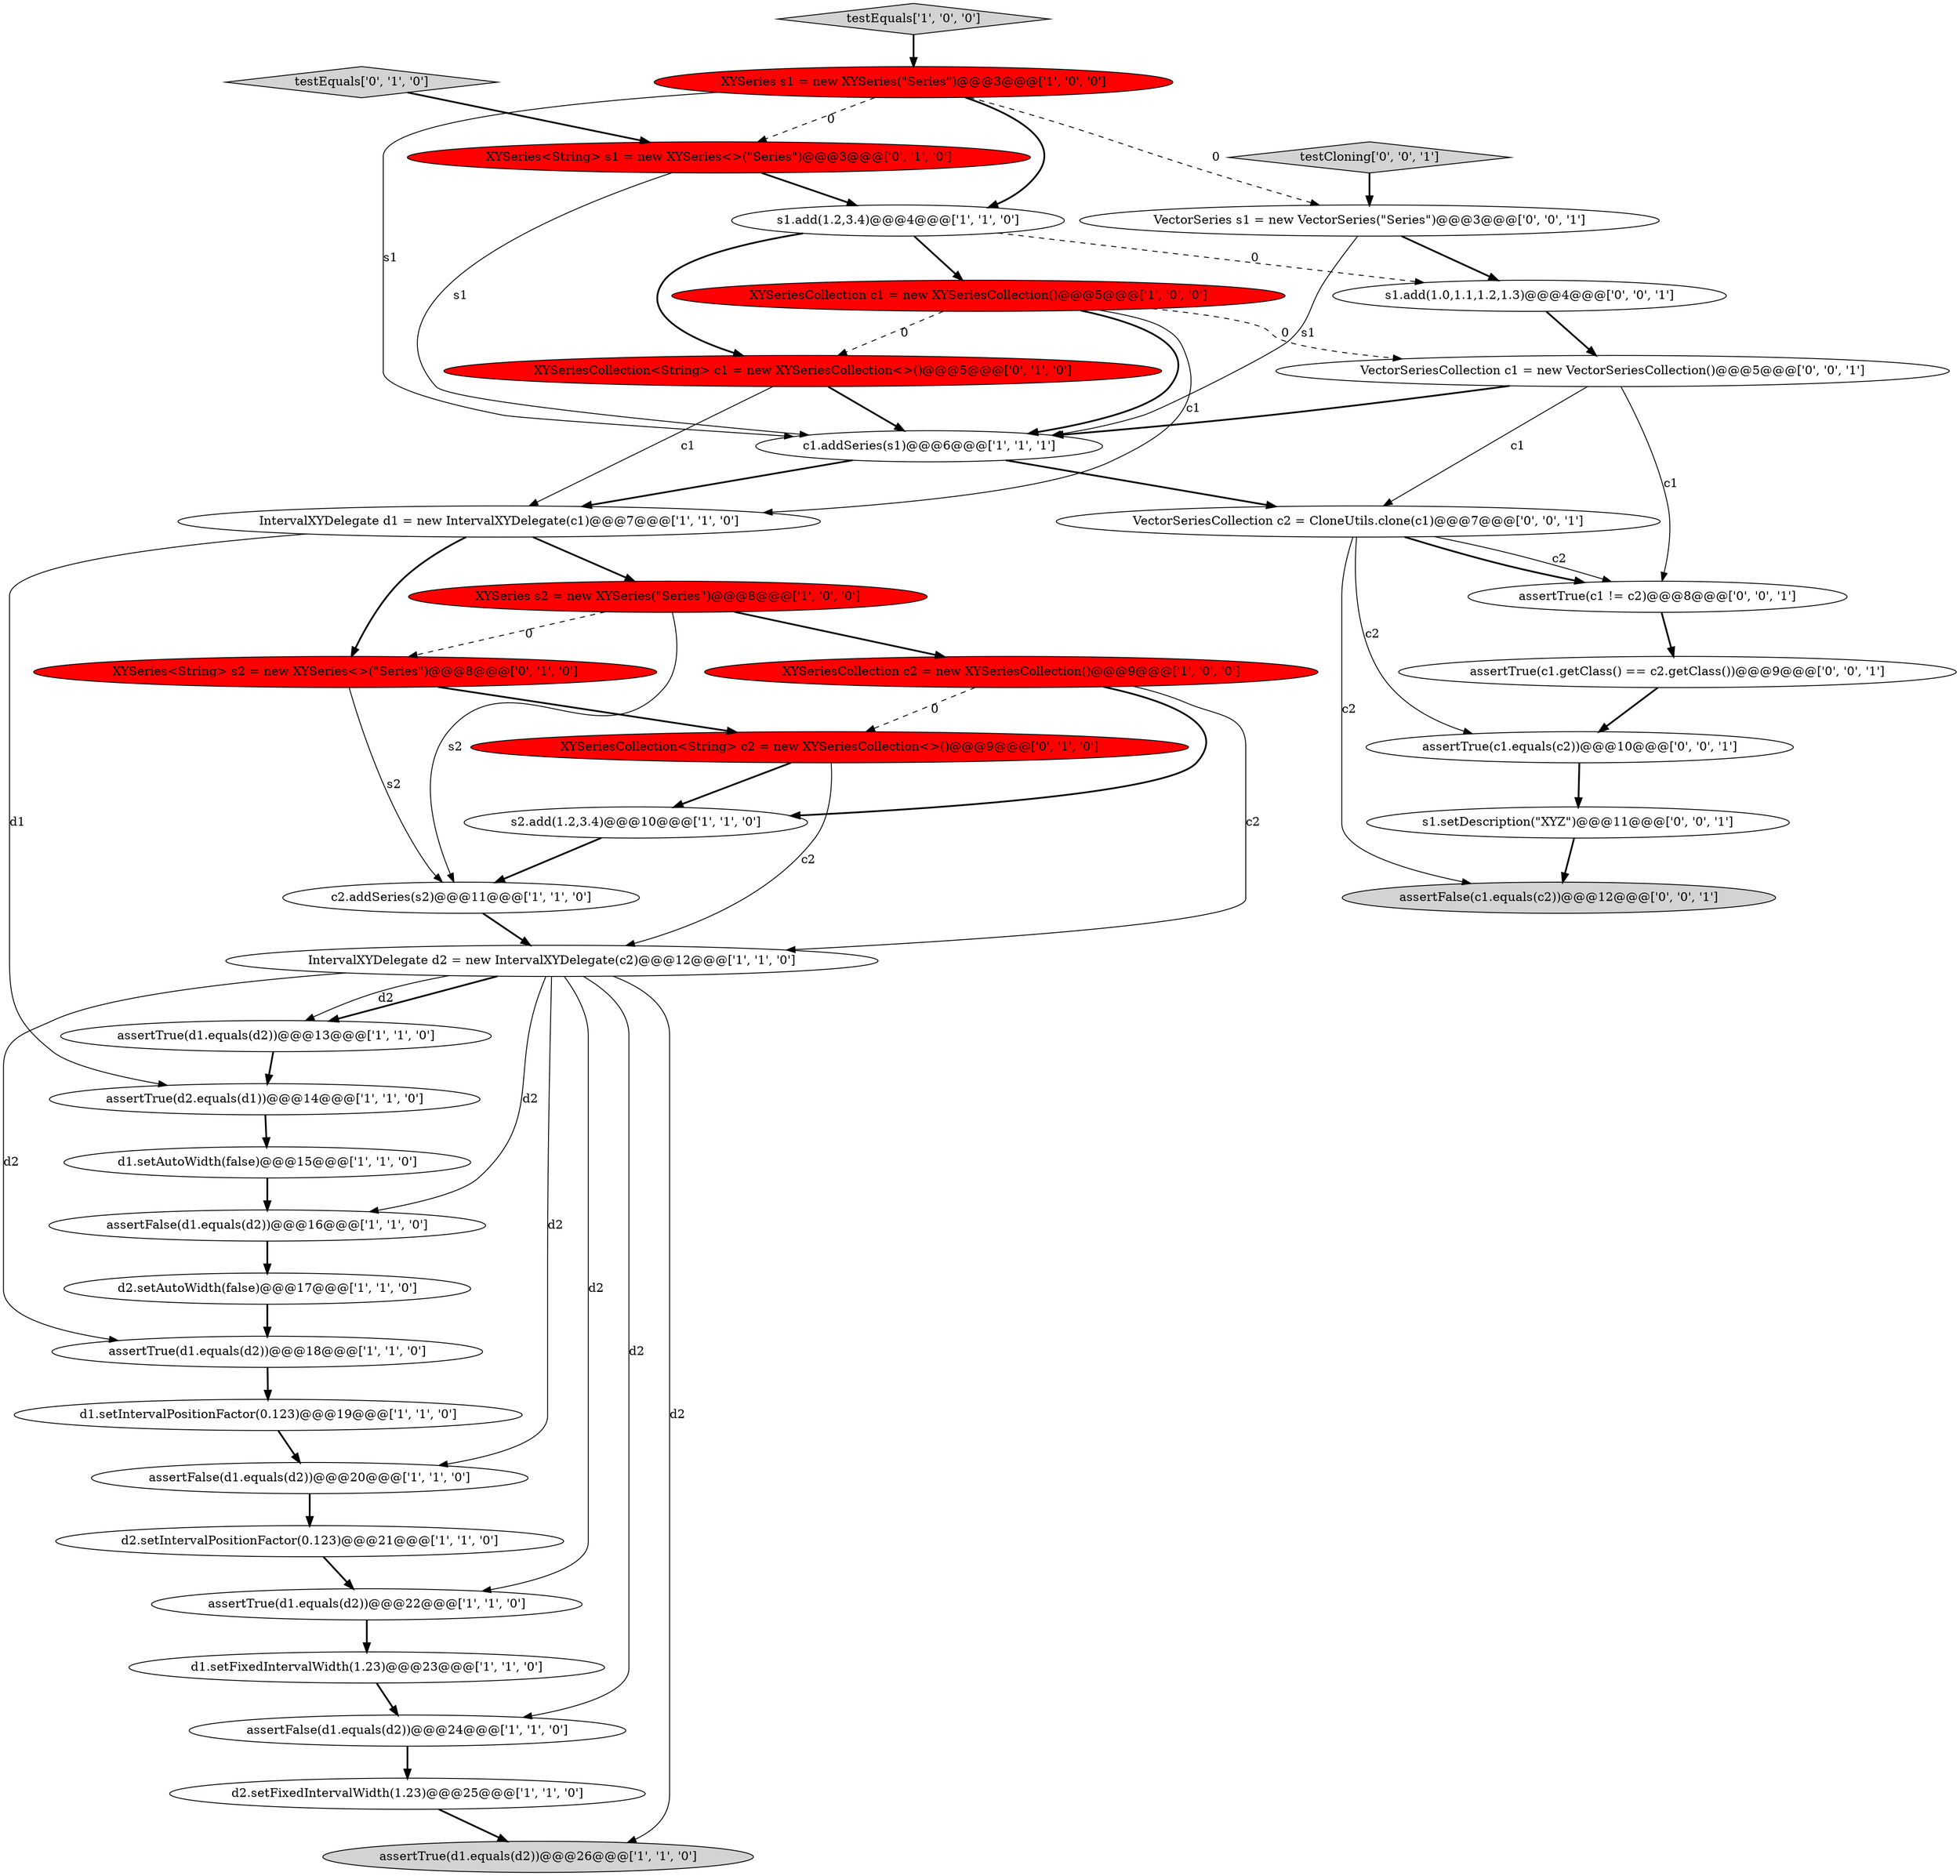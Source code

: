 digraph {
4 [style = filled, label = "assertTrue(d1.equals(d2))@@@18@@@['1', '1', '0']", fillcolor = white, shape = ellipse image = "AAA0AAABBB1BBB"];
8 [style = filled, label = "c1.addSeries(s1)@@@6@@@['1', '1', '1']", fillcolor = white, shape = ellipse image = "AAA0AAABBB1BBB"];
28 [style = filled, label = "XYSeries<String> s2 = new XYSeries<>(\"Series\")@@@8@@@['0', '1', '0']", fillcolor = red, shape = ellipse image = "AAA1AAABBB2BBB"];
15 [style = filled, label = "XYSeriesCollection c1 = new XYSeriesCollection()@@@5@@@['1', '0', '0']", fillcolor = red, shape = ellipse image = "AAA1AAABBB1BBB"];
24 [style = filled, label = "XYSeries s2 = new XYSeries(\"Series\")@@@8@@@['1', '0', '0']", fillcolor = red, shape = ellipse image = "AAA1AAABBB1BBB"];
27 [style = filled, label = "XYSeriesCollection<String> c1 = new XYSeriesCollection<>()@@@5@@@['0', '1', '0']", fillcolor = red, shape = ellipse image = "AAA1AAABBB2BBB"];
5 [style = filled, label = "s1.add(1.2,3.4)@@@4@@@['1', '1', '0']", fillcolor = white, shape = ellipse image = "AAA0AAABBB1BBB"];
18 [style = filled, label = "assertTrue(d1.equals(d2))@@@22@@@['1', '1', '0']", fillcolor = white, shape = ellipse image = "AAA0AAABBB1BBB"];
26 [style = filled, label = "XYSeries<String> s1 = new XYSeries<>(\"Series\")@@@3@@@['0', '1', '0']", fillcolor = red, shape = ellipse image = "AAA1AAABBB2BBB"];
22 [style = filled, label = "assertFalse(d1.equals(d2))@@@20@@@['1', '1', '0']", fillcolor = white, shape = ellipse image = "AAA0AAABBB1BBB"];
23 [style = filled, label = "IntervalXYDelegate d1 = new IntervalXYDelegate(c1)@@@7@@@['1', '1', '0']", fillcolor = white, shape = ellipse image = "AAA0AAABBB1BBB"];
39 [style = filled, label = "testCloning['0', '0', '1']", fillcolor = lightgray, shape = diamond image = "AAA0AAABBB3BBB"];
25 [style = filled, label = "testEquals['0', '1', '0']", fillcolor = lightgray, shape = diamond image = "AAA0AAABBB2BBB"];
10 [style = filled, label = "c2.addSeries(s2)@@@11@@@['1', '1', '0']", fillcolor = white, shape = ellipse image = "AAA0AAABBB1BBB"];
33 [style = filled, label = "VectorSeriesCollection c1 = new VectorSeriesCollection()@@@5@@@['0', '0', '1']", fillcolor = white, shape = ellipse image = "AAA0AAABBB3BBB"];
1 [style = filled, label = "assertTrue(d1.equals(d2))@@@26@@@['1', '1', '0']", fillcolor = lightgray, shape = ellipse image = "AAA0AAABBB1BBB"];
17 [style = filled, label = "assertTrue(d1.equals(d2))@@@13@@@['1', '1', '0']", fillcolor = white, shape = ellipse image = "AAA0AAABBB1BBB"];
12 [style = filled, label = "assertTrue(d2.equals(d1))@@@14@@@['1', '1', '0']", fillcolor = white, shape = ellipse image = "AAA0AAABBB1BBB"];
34 [style = filled, label = "assertFalse(c1.equals(c2))@@@12@@@['0', '0', '1']", fillcolor = lightgray, shape = ellipse image = "AAA0AAABBB3BBB"];
35 [style = filled, label = "VectorSeriesCollection c2 = CloneUtils.clone(c1)@@@7@@@['0', '0', '1']", fillcolor = white, shape = ellipse image = "AAA0AAABBB3BBB"];
0 [style = filled, label = "d1.setAutoWidth(false)@@@15@@@['1', '1', '0']", fillcolor = white, shape = ellipse image = "AAA0AAABBB1BBB"];
38 [style = filled, label = "s1.add(1.0,1.1,1.2,1.3)@@@4@@@['0', '0', '1']", fillcolor = white, shape = ellipse image = "AAA0AAABBB3BBB"];
16 [style = filled, label = "d1.setIntervalPositionFactor(0.123)@@@19@@@['1', '1', '0']", fillcolor = white, shape = ellipse image = "AAA0AAABBB1BBB"];
20 [style = filled, label = "XYSeriesCollection c2 = new XYSeriesCollection()@@@9@@@['1', '0', '0']", fillcolor = red, shape = ellipse image = "AAA1AAABBB1BBB"];
11 [style = filled, label = "d2.setIntervalPositionFactor(0.123)@@@21@@@['1', '1', '0']", fillcolor = white, shape = ellipse image = "AAA0AAABBB1BBB"];
36 [style = filled, label = "assertTrue(c1 != c2)@@@8@@@['0', '0', '1']", fillcolor = white, shape = ellipse image = "AAA0AAABBB3BBB"];
31 [style = filled, label = "VectorSeries s1 = new VectorSeries(\"Series\")@@@3@@@['0', '0', '1']", fillcolor = white, shape = ellipse image = "AAA0AAABBB3BBB"];
3 [style = filled, label = "assertFalse(d1.equals(d2))@@@16@@@['1', '1', '0']", fillcolor = white, shape = ellipse image = "AAA0AAABBB1BBB"];
7 [style = filled, label = "assertFalse(d1.equals(d2))@@@24@@@['1', '1', '0']", fillcolor = white, shape = ellipse image = "AAA0AAABBB1BBB"];
29 [style = filled, label = "XYSeriesCollection<String> c2 = new XYSeriesCollection<>()@@@9@@@['0', '1', '0']", fillcolor = red, shape = ellipse image = "AAA1AAABBB2BBB"];
21 [style = filled, label = "s2.add(1.2,3.4)@@@10@@@['1', '1', '0']", fillcolor = white, shape = ellipse image = "AAA0AAABBB1BBB"];
6 [style = filled, label = "testEquals['1', '0', '0']", fillcolor = lightgray, shape = diamond image = "AAA0AAABBB1BBB"];
9 [style = filled, label = "d2.setFixedIntervalWidth(1.23)@@@25@@@['1', '1', '0']", fillcolor = white, shape = ellipse image = "AAA0AAABBB1BBB"];
14 [style = filled, label = "XYSeries s1 = new XYSeries(\"Series\")@@@3@@@['1', '0', '0']", fillcolor = red, shape = ellipse image = "AAA1AAABBB1BBB"];
13 [style = filled, label = "IntervalXYDelegate d2 = new IntervalXYDelegate(c2)@@@12@@@['1', '1', '0']", fillcolor = white, shape = ellipse image = "AAA0AAABBB1BBB"];
32 [style = filled, label = "assertTrue(c1.getClass() == c2.getClass())@@@9@@@['0', '0', '1']", fillcolor = white, shape = ellipse image = "AAA0AAABBB3BBB"];
2 [style = filled, label = "d2.setAutoWidth(false)@@@17@@@['1', '1', '0']", fillcolor = white, shape = ellipse image = "AAA0AAABBB1BBB"];
19 [style = filled, label = "d1.setFixedIntervalWidth(1.23)@@@23@@@['1', '1', '0']", fillcolor = white, shape = ellipse image = "AAA0AAABBB1BBB"];
37 [style = filled, label = "assertTrue(c1.equals(c2))@@@10@@@['0', '0', '1']", fillcolor = white, shape = ellipse image = "AAA0AAABBB3BBB"];
30 [style = filled, label = "s1.setDescription(\"XYZ\")@@@11@@@['0', '0', '1']", fillcolor = white, shape = ellipse image = "AAA0AAABBB3BBB"];
0->3 [style = bold, label=""];
28->29 [style = bold, label=""];
20->13 [style = solid, label="c2"];
21->10 [style = bold, label=""];
32->37 [style = bold, label=""];
8->23 [style = bold, label=""];
35->34 [style = solid, label="c2"];
26->5 [style = bold, label=""];
35->36 [style = solid, label="c2"];
37->30 [style = bold, label=""];
29->13 [style = solid, label="c2"];
13->1 [style = solid, label="d2"];
33->36 [style = solid, label="c1"];
18->19 [style = bold, label=""];
28->10 [style = solid, label="s2"];
5->15 [style = bold, label=""];
36->32 [style = bold, label=""];
31->8 [style = solid, label="s1"];
31->38 [style = bold, label=""];
30->34 [style = bold, label=""];
16->22 [style = bold, label=""];
12->0 [style = bold, label=""];
2->4 [style = bold, label=""];
8->35 [style = bold, label=""];
33->35 [style = solid, label="c1"];
29->21 [style = bold, label=""];
11->18 [style = bold, label=""];
15->23 [style = solid, label="c1"];
13->4 [style = solid, label="d2"];
14->26 [style = dashed, label="0"];
24->28 [style = dashed, label="0"];
20->29 [style = dashed, label="0"];
20->21 [style = bold, label=""];
24->20 [style = bold, label=""];
7->9 [style = bold, label=""];
6->14 [style = bold, label=""];
23->28 [style = bold, label=""];
13->17 [style = bold, label=""];
14->8 [style = solid, label="s1"];
23->24 [style = bold, label=""];
17->12 [style = bold, label=""];
3->2 [style = bold, label=""];
10->13 [style = bold, label=""];
35->37 [style = solid, label="c2"];
39->31 [style = bold, label=""];
25->26 [style = bold, label=""];
13->22 [style = solid, label="d2"];
15->33 [style = dashed, label="0"];
24->10 [style = solid, label="s2"];
27->23 [style = solid, label="c1"];
13->3 [style = solid, label="d2"];
5->38 [style = dashed, label="0"];
15->27 [style = dashed, label="0"];
5->27 [style = bold, label=""];
13->7 [style = solid, label="d2"];
35->36 [style = bold, label=""];
9->1 [style = bold, label=""];
38->33 [style = bold, label=""];
33->8 [style = bold, label=""];
19->7 [style = bold, label=""];
27->8 [style = bold, label=""];
15->8 [style = bold, label=""];
22->11 [style = bold, label=""];
23->12 [style = solid, label="d1"];
4->16 [style = bold, label=""];
13->18 [style = solid, label="d2"];
26->8 [style = solid, label="s1"];
14->5 [style = bold, label=""];
13->17 [style = solid, label="d2"];
14->31 [style = dashed, label="0"];
}
